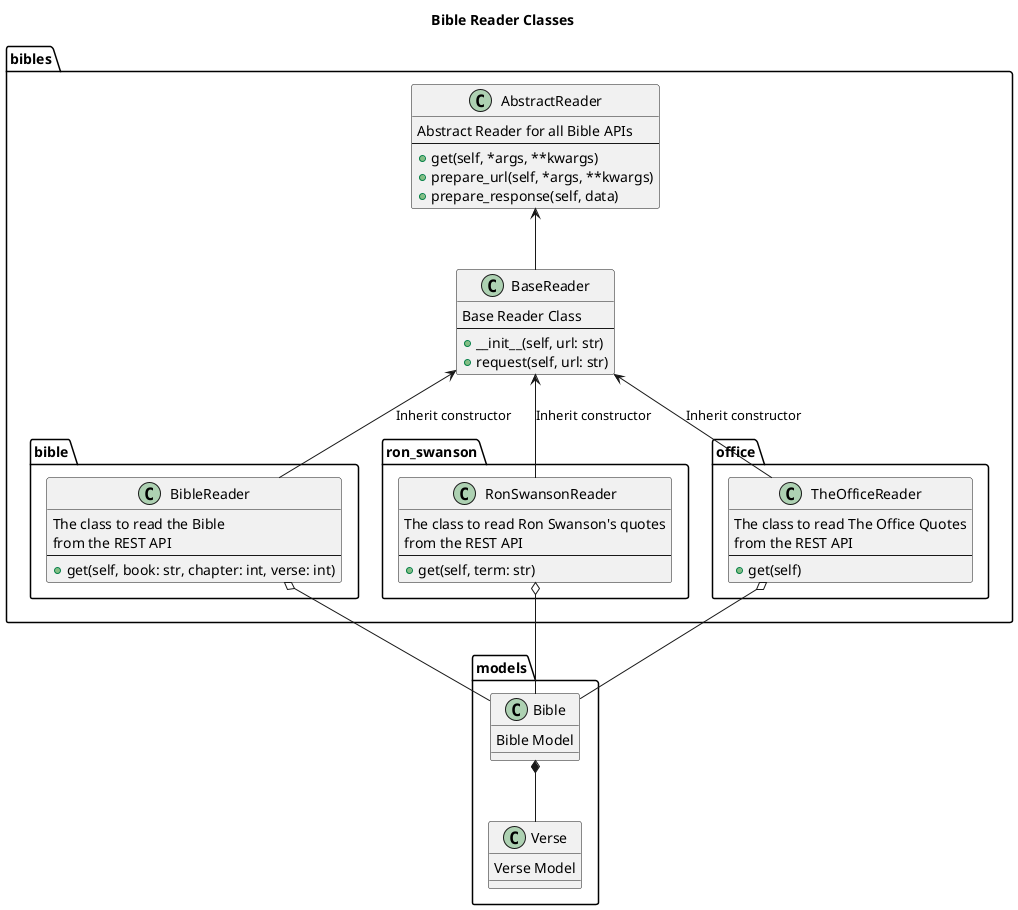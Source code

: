 @startuml

title "Bible Reader Classes"

package models {
    class Bible {
        Bible Model
    }
    class Verse {
        Verse Model
    }
    Verse -up-* Bible
}

package bibles {
    class AbstractReader{
        Abstract Reader for all Bible APIs
        ----
        +get(self, *args, **kwargs)
        +prepare_url(self, *args, **kwargs)
        +prepare_response(self, data)
    }
    class BaseReader{
        Base Reader Class
        ----
        +__init__(self, url: str)
        +request(self, url: str)
    }
    package bible{
        class BibleReader{
            The class to read the Bible
            from the REST API
            ----
            +get(self, book: str, chapter: int, verse: int)
        }
    }
    package ron_swanson{
        class RonSwansonReader{
            The class to read Ron Swanson's quotes
            from the REST API
            ----
            +get(self, term: str)
        }
    }
    package office{
        class TheOfficeReader{
            The class to read The Office Quotes
            from the REST API
            ----
            +get(self)
        }
    }
    BaseReader -up-> AbstractReader

    BibleReader -up-> BaseReader: Inherit constructor
    RonSwansonReader -up-> BaseReader: Inherit constructor
    TheOfficeReader -up-> BaseReader: Inherit constructor
}
Bible -up-o BibleReader
Bible -up-o RonSwansonReader
Bible -up-o TheOfficeReader

@enduml